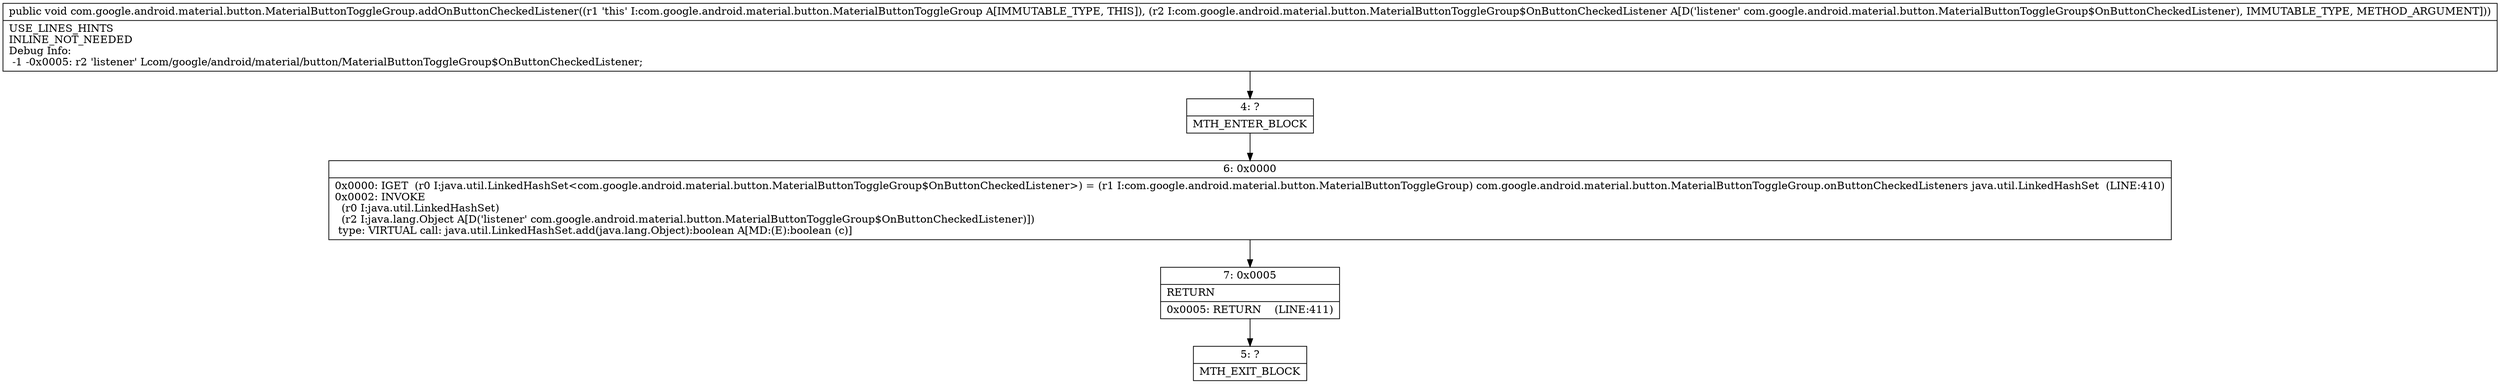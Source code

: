 digraph "CFG forcom.google.android.material.button.MaterialButtonToggleGroup.addOnButtonCheckedListener(Lcom\/google\/android\/material\/button\/MaterialButtonToggleGroup$OnButtonCheckedListener;)V" {
Node_4 [shape=record,label="{4\:\ ?|MTH_ENTER_BLOCK\l}"];
Node_6 [shape=record,label="{6\:\ 0x0000|0x0000: IGET  (r0 I:java.util.LinkedHashSet\<com.google.android.material.button.MaterialButtonToggleGroup$OnButtonCheckedListener\>) = (r1 I:com.google.android.material.button.MaterialButtonToggleGroup) com.google.android.material.button.MaterialButtonToggleGroup.onButtonCheckedListeners java.util.LinkedHashSet  (LINE:410)\l0x0002: INVOKE  \l  (r0 I:java.util.LinkedHashSet)\l  (r2 I:java.lang.Object A[D('listener' com.google.android.material.button.MaterialButtonToggleGroup$OnButtonCheckedListener)])\l type: VIRTUAL call: java.util.LinkedHashSet.add(java.lang.Object):boolean A[MD:(E):boolean (c)]\l}"];
Node_7 [shape=record,label="{7\:\ 0x0005|RETURN\l|0x0005: RETURN    (LINE:411)\l}"];
Node_5 [shape=record,label="{5\:\ ?|MTH_EXIT_BLOCK\l}"];
MethodNode[shape=record,label="{public void com.google.android.material.button.MaterialButtonToggleGroup.addOnButtonCheckedListener((r1 'this' I:com.google.android.material.button.MaterialButtonToggleGroup A[IMMUTABLE_TYPE, THIS]), (r2 I:com.google.android.material.button.MaterialButtonToggleGroup$OnButtonCheckedListener A[D('listener' com.google.android.material.button.MaterialButtonToggleGroup$OnButtonCheckedListener), IMMUTABLE_TYPE, METHOD_ARGUMENT]))  | USE_LINES_HINTS\lINLINE_NOT_NEEDED\lDebug Info:\l  \-1 \-0x0005: r2 'listener' Lcom\/google\/android\/material\/button\/MaterialButtonToggleGroup$OnButtonCheckedListener;\l}"];
MethodNode -> Node_4;Node_4 -> Node_6;
Node_6 -> Node_7;
Node_7 -> Node_5;
}

